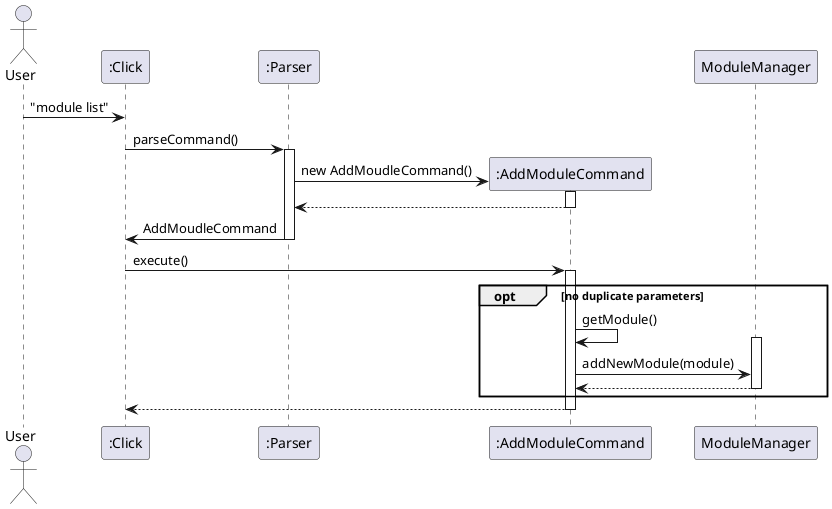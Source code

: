@startuml

Actor User
User -> ":Click" : "module list"
participant ":Click"
":Click" -> ":Parser" : parseCommand()
participant ":Parser"
activate ":Parser"
create ":AddModuleCommand"
":Parser" -> ":AddModuleCommand" : new AddMoudleCommand()
activate ":AddModuleCommand"
return
deactivate ":AddModuleCommand"
":Parser" -> ":Click" : AddMoudleCommand
deactivate ":Parser"
":Click" -> ":AddModuleCommand" : execute()
activate ":AddModuleCommand"

opt no duplicate parameters
    ":AddModuleCommand" -> ":AddModuleCommand" : getModule()
    participant "ModuleManager"
    activate "ModuleManager"
    ":AddModuleCommand" -> "ModuleManager" : addNewModule(module)
    "ModuleManager" --> ":AddModuleCommand"
    deactivate "ModuleManager"
end



":AddModuleCommand" --> ":Click"
deactivate ":AddModuleCommand"
@enduml